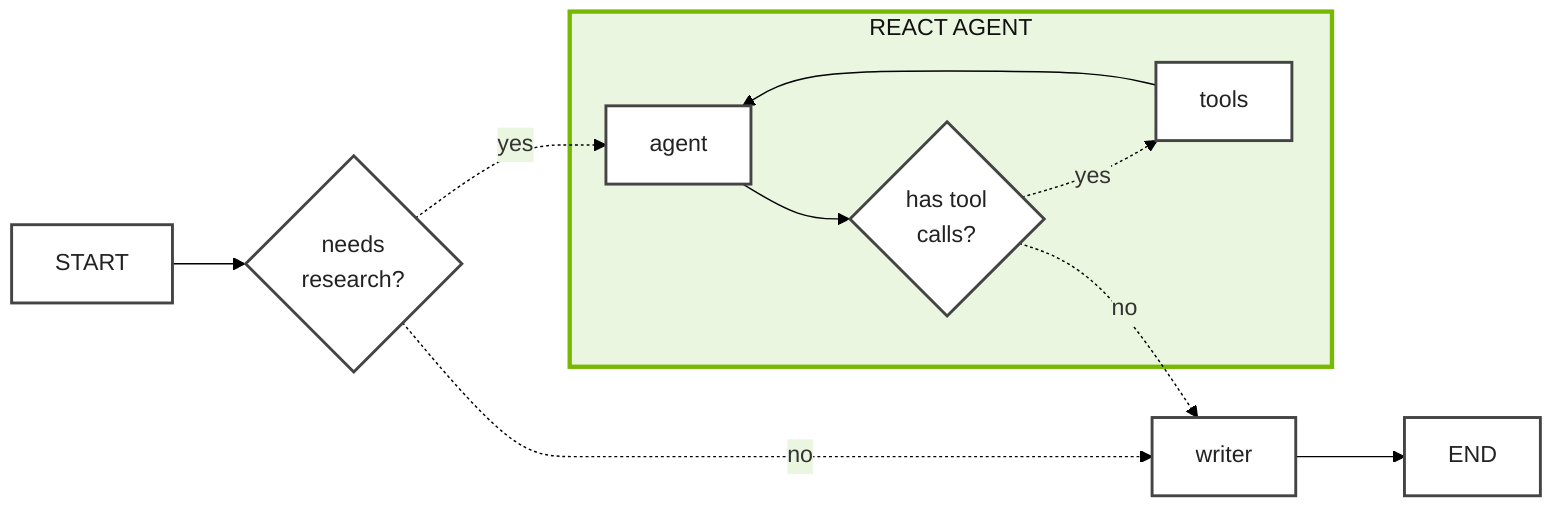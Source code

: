---
config:
  theme: 'base'
  themeVariables:
    primaryColor: '#eaf6e0'
    secondaryColor: '#eaf6e0'
    background: white
---

flowchart LR
    START --> needs_research -.no .-> writer --> END
    needs_research -.yes.->agent
    agent-->tool_calls
    tool_calls -.yes.-> tools --> agent
    tool_calls -.no .-> writer
    needs_research{needs
    research?}
    tool_calls{has tool
    calls?}

    subgraph REACT AGENT
        agent
        tool_calls
        tools
    end

    classDef node fill:#fff,stroke:#444,stroke-width:2px,color:#222;
    classDef cluster fill:#eaf6e0,stroke:#76b900,stroke-width:3px,color:#111,rounded corners,shadow;